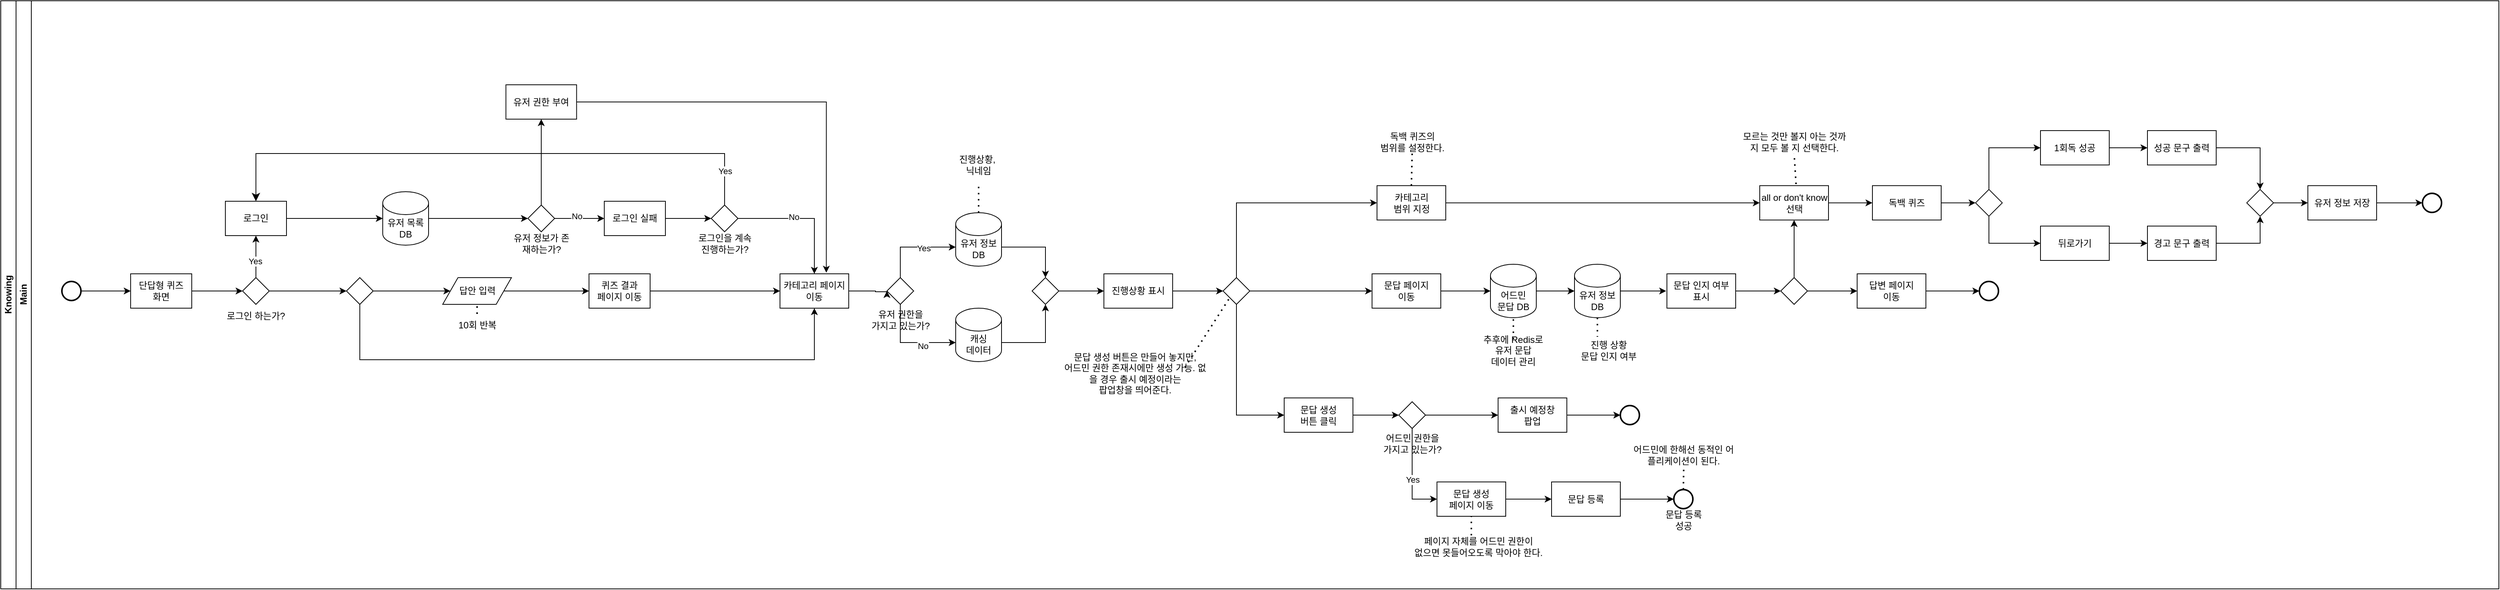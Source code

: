 <mxfile version="24.6.4" type="github">
  <diagram id="prtHgNgQTEPvFCAcTncT" name="Page-1">
    <mxGraphModel dx="1186" dy="696" grid="1" gridSize="10" guides="1" tooltips="1" connect="1" arrows="1" fold="1" page="1" pageScale="1" pageWidth="827" pageHeight="1169" math="0" shadow="0">
      <root>
        <mxCell id="0" />
        <mxCell id="1" parent="0" />
        <mxCell id="dNxyNK7c78bLwvsdeMH5-19" value="Knowing" style="swimlane;html=1;childLayout=stackLayout;resizeParent=1;resizeParentMax=0;horizontal=0;startSize=20;horizontalStack=0;" parent="1" vertex="1">
          <mxGeometry x="210" y="150" width="3270" height="770" as="geometry" />
        </mxCell>
        <mxCell id="dNxyNK7c78bLwvsdeMH5-21" value="Main" style="swimlane;html=1;startSize=20;horizontal=0;" parent="dNxyNK7c78bLwvsdeMH5-19" vertex="1">
          <mxGeometry x="20" width="3250" height="770" as="geometry" />
        </mxCell>
        <mxCell id="3d4vL7xl_GixSiOuySqQ-8" value="" style="strokeWidth=2;html=1;shape=mxgraph.flowchart.start_2;whiteSpace=wrap;" vertex="1" parent="dNxyNK7c78bLwvsdeMH5-21">
          <mxGeometry x="60" y="367.5" width="25" height="25" as="geometry" />
        </mxCell>
        <mxCell id="3d4vL7xl_GixSiOuySqQ-11" value="단답형 퀴즈&lt;br&gt;화면" style="rounded=0;whiteSpace=wrap;html=1;" vertex="1" parent="dNxyNK7c78bLwvsdeMH5-21">
          <mxGeometry x="150" y="357.5" width="80" height="45" as="geometry" />
        </mxCell>
        <mxCell id="3d4vL7xl_GixSiOuySqQ-13" value="퀴즈 결과&lt;br&gt;페이지 이동" style="rounded=0;whiteSpace=wrap;html=1;" vertex="1" parent="dNxyNK7c78bLwvsdeMH5-21">
          <mxGeometry x="750" y="357.5" width="80" height="45" as="geometry" />
        </mxCell>
        <mxCell id="3d4vL7xl_GixSiOuySqQ-64" style="edgeStyle=orthogonalEdgeStyle;rounded=0;orthogonalLoop=1;jettySize=auto;html=1;exitX=1;exitY=0.5;exitDx=0;exitDy=0;entryX=0;entryY=0.5;entryDx=0;entryDy=0;" edge="1" parent="dNxyNK7c78bLwvsdeMH5-21" source="3d4vL7xl_GixSiOuySqQ-14" target="3d4vL7xl_GixSiOuySqQ-13">
          <mxGeometry relative="1" as="geometry" />
        </mxCell>
        <mxCell id="3d4vL7xl_GixSiOuySqQ-14" value="답안 입력" style="shape=parallelogram;perimeter=parallelogramPerimeter;whiteSpace=wrap;html=1;fixedSize=1;" vertex="1" parent="dNxyNK7c78bLwvsdeMH5-21">
          <mxGeometry x="558.5" y="362.5" width="90" height="35" as="geometry" />
        </mxCell>
        <mxCell id="3d4vL7xl_GixSiOuySqQ-60" style="edgeStyle=orthogonalEdgeStyle;rounded=0;orthogonalLoop=1;jettySize=auto;html=1;exitX=1;exitY=0.5;exitDx=0;exitDy=0;entryX=0;entryY=0.5;entryDx=0;entryDy=0;entryPerimeter=0;" edge="1" parent="dNxyNK7c78bLwvsdeMH5-21" source="3d4vL7xl_GixSiOuySqQ-18" target="3d4vL7xl_GixSiOuySqQ-21">
          <mxGeometry relative="1" as="geometry">
            <mxPoint x="410" y="285" as="targetPoint" />
          </mxGeometry>
        </mxCell>
        <mxCell id="3d4vL7xl_GixSiOuySqQ-18" value="로그인" style="rounded=0;whiteSpace=wrap;html=1;" vertex="1" parent="dNxyNK7c78bLwvsdeMH5-21">
          <mxGeometry x="274" y="262.5" width="80" height="45" as="geometry" />
        </mxCell>
        <mxCell id="3d4vL7xl_GixSiOuySqQ-62" style="edgeStyle=orthogonalEdgeStyle;rounded=0;orthogonalLoop=1;jettySize=auto;html=1;exitX=1;exitY=0.5;exitDx=0;exitDy=0;exitPerimeter=0;entryX=0;entryY=0.5;entryDx=0;entryDy=0;" edge="1" parent="dNxyNK7c78bLwvsdeMH5-21" source="3d4vL7xl_GixSiOuySqQ-21" target="3d4vL7xl_GixSiOuySqQ-34">
          <mxGeometry relative="1" as="geometry" />
        </mxCell>
        <mxCell id="3d4vL7xl_GixSiOuySqQ-21" value="유저 목록 DB" style="shape=cylinder3;whiteSpace=wrap;html=1;boundedLbl=1;backgroundOutline=1;size=15;" vertex="1" parent="dNxyNK7c78bLwvsdeMH5-21">
          <mxGeometry x="480" y="250" width="60" height="70" as="geometry" />
        </mxCell>
        <mxCell id="3d4vL7xl_GixSiOuySqQ-59" style="edgeStyle=orthogonalEdgeStyle;rounded=0;orthogonalLoop=1;jettySize=auto;html=1;exitX=0.5;exitY=0;exitDx=0;exitDy=0;entryX=0.5;entryY=1;entryDx=0;entryDy=0;" edge="1" parent="dNxyNK7c78bLwvsdeMH5-21" source="3d4vL7xl_GixSiOuySqQ-32" target="3d4vL7xl_GixSiOuySqQ-18">
          <mxGeometry relative="1" as="geometry" />
        </mxCell>
        <mxCell id="3d4vL7xl_GixSiOuySqQ-80" value="Yes" style="edgeLabel;html=1;align=center;verticalAlign=middle;resizable=0;points=[];" vertex="1" connectable="0" parent="3d4vL7xl_GixSiOuySqQ-59">
          <mxGeometry x="-0.182" y="1" relative="1" as="geometry">
            <mxPoint y="1" as="offset" />
          </mxGeometry>
        </mxCell>
        <mxCell id="3d4vL7xl_GixSiOuySqQ-88" style="edgeStyle=orthogonalEdgeStyle;rounded=0;orthogonalLoop=1;jettySize=auto;html=1;exitX=1;exitY=0.5;exitDx=0;exitDy=0;entryX=0;entryY=0.5;entryDx=0;entryDy=0;" edge="1" parent="dNxyNK7c78bLwvsdeMH5-21" source="3d4vL7xl_GixSiOuySqQ-32" target="3d4vL7xl_GixSiOuySqQ-87">
          <mxGeometry relative="1" as="geometry" />
        </mxCell>
        <mxCell id="3d4vL7xl_GixSiOuySqQ-32" value="" style="rhombus;whiteSpace=wrap;html=1;" vertex="1" parent="dNxyNK7c78bLwvsdeMH5-21">
          <mxGeometry x="296.5" y="362.5" width="35" height="35" as="geometry" />
        </mxCell>
        <mxCell id="3d4vL7xl_GixSiOuySqQ-33" value="로그인 하는가?" style="text;html=1;align=center;verticalAlign=middle;whiteSpace=wrap;rounded=0;" vertex="1" parent="dNxyNK7c78bLwvsdeMH5-21">
          <mxGeometry x="272" y="397.5" width="84" height="30" as="geometry" />
        </mxCell>
        <mxCell id="3d4vL7xl_GixSiOuySqQ-63" style="edgeStyle=orthogonalEdgeStyle;rounded=0;orthogonalLoop=1;jettySize=auto;html=1;exitX=1;exitY=0.5;exitDx=0;exitDy=0;entryX=0;entryY=0.5;entryDx=0;entryDy=0;" edge="1" parent="dNxyNK7c78bLwvsdeMH5-21" source="3d4vL7xl_GixSiOuySqQ-34" target="3d4vL7xl_GixSiOuySqQ-47">
          <mxGeometry relative="1" as="geometry" />
        </mxCell>
        <mxCell id="3d4vL7xl_GixSiOuySqQ-79" value="No" style="edgeLabel;html=1;align=center;verticalAlign=middle;resizable=0;points=[];" vertex="1" connectable="0" parent="3d4vL7xl_GixSiOuySqQ-63">
          <mxGeometry x="-0.128" y="3" relative="1" as="geometry">
            <mxPoint as="offset" />
          </mxGeometry>
        </mxCell>
        <mxCell id="3d4vL7xl_GixSiOuySqQ-34" value="" style="rhombus;whiteSpace=wrap;html=1;" vertex="1" parent="dNxyNK7c78bLwvsdeMH5-21">
          <mxGeometry x="670" y="267.5" width="35" height="35" as="geometry" />
        </mxCell>
        <mxCell id="3d4vL7xl_GixSiOuySqQ-65" style="edgeStyle=orthogonalEdgeStyle;rounded=0;orthogonalLoop=1;jettySize=auto;html=1;exitX=1;exitY=0.5;exitDx=0;exitDy=0;entryX=0;entryY=0.5;entryDx=0;entryDy=0;" edge="1" parent="dNxyNK7c78bLwvsdeMH5-21" source="3d4vL7xl_GixSiOuySqQ-47" target="3d4vL7xl_GixSiOuySqQ-53">
          <mxGeometry relative="1" as="geometry" />
        </mxCell>
        <mxCell id="3d4vL7xl_GixSiOuySqQ-47" value="로그인 실패" style="rounded=0;whiteSpace=wrap;html=1;" vertex="1" parent="dNxyNK7c78bLwvsdeMH5-21">
          <mxGeometry x="770" y="262.5" width="80" height="45" as="geometry" />
        </mxCell>
        <mxCell id="3d4vL7xl_GixSiOuySqQ-48" value="유저 정보가 존재하는가?" style="text;html=1;align=center;verticalAlign=middle;whiteSpace=wrap;rounded=0;" vertex="1" parent="dNxyNK7c78bLwvsdeMH5-21">
          <mxGeometry x="648.5" y="302.5" width="78" height="30" as="geometry" />
        </mxCell>
        <mxCell id="3d4vL7xl_GixSiOuySqQ-95" style="edgeStyle=orthogonalEdgeStyle;rounded=0;orthogonalLoop=1;jettySize=auto;html=1;exitX=1;exitY=0.5;exitDx=0;exitDy=0;entryX=0.5;entryY=0;entryDx=0;entryDy=0;" edge="1" parent="dNxyNK7c78bLwvsdeMH5-21" source="3d4vL7xl_GixSiOuySqQ-53" target="3d4vL7xl_GixSiOuySqQ-69">
          <mxGeometry relative="1" as="geometry" />
        </mxCell>
        <mxCell id="3d4vL7xl_GixSiOuySqQ-96" value="No" style="edgeLabel;html=1;align=center;verticalAlign=middle;resizable=0;points=[];" vertex="1" connectable="0" parent="3d4vL7xl_GixSiOuySqQ-95">
          <mxGeometry x="-0.161" y="2" relative="1" as="geometry">
            <mxPoint as="offset" />
          </mxGeometry>
        </mxCell>
        <mxCell id="3d4vL7xl_GixSiOuySqQ-53" value="" style="rhombus;whiteSpace=wrap;html=1;" vertex="1" parent="dNxyNK7c78bLwvsdeMH5-21">
          <mxGeometry x="910" y="267.5" width="35" height="35" as="geometry" />
        </mxCell>
        <mxCell id="3d4vL7xl_GixSiOuySqQ-55" value="" style="endArrow=classic;html=1;rounded=0;exitX=1;exitY=0.5;exitDx=0;exitDy=0;exitPerimeter=0;entryX=0;entryY=0.5;entryDx=0;entryDy=0;" edge="1" parent="dNxyNK7c78bLwvsdeMH5-21" source="3d4vL7xl_GixSiOuySqQ-8" target="3d4vL7xl_GixSiOuySqQ-11">
          <mxGeometry width="50" height="50" relative="1" as="geometry">
            <mxPoint x="100" y="380" as="sourcePoint" />
            <mxPoint x="150" y="330" as="targetPoint" />
          </mxGeometry>
        </mxCell>
        <mxCell id="3d4vL7xl_GixSiOuySqQ-56" value="" style="endArrow=classic;html=1;rounded=0;exitX=1;exitY=0.5;exitDx=0;exitDy=0;entryX=0;entryY=0.5;entryDx=0;entryDy=0;" edge="1" parent="dNxyNK7c78bLwvsdeMH5-21" source="3d4vL7xl_GixSiOuySqQ-11" target="3d4vL7xl_GixSiOuySqQ-32">
          <mxGeometry width="50" height="50" relative="1" as="geometry">
            <mxPoint x="270" y="380" as="sourcePoint" />
            <mxPoint x="320" y="330" as="targetPoint" />
          </mxGeometry>
        </mxCell>
        <mxCell id="3d4vL7xl_GixSiOuySqQ-66" value="로그인을 계속&lt;div&gt;진행하는가?&lt;/div&gt;" style="text;html=1;align=center;verticalAlign=middle;whiteSpace=wrap;rounded=0;" vertex="1" parent="dNxyNK7c78bLwvsdeMH5-21">
          <mxGeometry x="886.5" y="302.5" width="82" height="30" as="geometry" />
        </mxCell>
        <mxCell id="3d4vL7xl_GixSiOuySqQ-68" value="" style="edgeStyle=segmentEdgeStyle;endArrow=classic;html=1;curved=0;rounded=0;endSize=8;startSize=8;exitX=0.5;exitY=0;exitDx=0;exitDy=0;entryX=0.5;entryY=0;entryDx=0;entryDy=0;" edge="1" parent="dNxyNK7c78bLwvsdeMH5-21" source="3d4vL7xl_GixSiOuySqQ-53" target="3d4vL7xl_GixSiOuySqQ-18">
          <mxGeometry width="50" height="50" relative="1" as="geometry">
            <mxPoint x="760" y="250" as="sourcePoint" />
            <mxPoint x="330" y="190" as="targetPoint" />
            <Array as="points">
              <mxPoint x="928" y="200" />
              <mxPoint x="314" y="200" />
            </Array>
          </mxGeometry>
        </mxCell>
        <mxCell id="3d4vL7xl_GixSiOuySqQ-76" value="Yes" style="edgeLabel;html=1;align=center;verticalAlign=middle;resizable=0;points=[];" vertex="1" connectable="0" parent="3d4vL7xl_GixSiOuySqQ-68">
          <mxGeometry x="-0.88" relative="1" as="geometry">
            <mxPoint as="offset" />
          </mxGeometry>
        </mxCell>
        <mxCell id="3d4vL7xl_GixSiOuySqQ-100" style="edgeStyle=orthogonalEdgeStyle;rounded=0;orthogonalLoop=1;jettySize=auto;html=1;exitX=1;exitY=0.5;exitDx=0;exitDy=0;entryX=0;entryY=0.5;entryDx=0;entryDy=0;" edge="1" parent="dNxyNK7c78bLwvsdeMH5-21" source="3d4vL7xl_GixSiOuySqQ-69" target="3d4vL7xl_GixSiOuySqQ-116">
          <mxGeometry relative="1" as="geometry">
            <mxPoint x="1160" y="380" as="targetPoint" />
            <Array as="points">
              <mxPoint x="1125" y="380" />
              <mxPoint x="1160" y="381" />
            </Array>
          </mxGeometry>
        </mxCell>
        <mxCell id="3d4vL7xl_GixSiOuySqQ-69" value="카테고리 페이지&lt;br&gt;이동" style="rounded=0;whiteSpace=wrap;html=1;" vertex="1" parent="dNxyNK7c78bLwvsdeMH5-21">
          <mxGeometry x="1000" y="357.5" width="90" height="45" as="geometry" />
        </mxCell>
        <mxCell id="3d4vL7xl_GixSiOuySqQ-70" value="10회 반복" style="text;html=1;align=center;verticalAlign=middle;whiteSpace=wrap;rounded=0;" vertex="1" parent="dNxyNK7c78bLwvsdeMH5-21">
          <mxGeometry x="573.5" y="410" width="60" height="30" as="geometry" />
        </mxCell>
        <mxCell id="3d4vL7xl_GixSiOuySqQ-71" value="" style="endArrow=none;dashed=1;html=1;dashPattern=1 3;strokeWidth=2;rounded=0;entryX=0.5;entryY=1;entryDx=0;entryDy=0;exitX=0.5;exitY=0;exitDx=0;exitDy=0;" edge="1" parent="dNxyNK7c78bLwvsdeMH5-21" source="3d4vL7xl_GixSiOuySqQ-70" target="3d4vL7xl_GixSiOuySqQ-14">
          <mxGeometry width="50" height="50" relative="1" as="geometry">
            <mxPoint x="420" y="470" as="sourcePoint" />
            <mxPoint x="470" y="420" as="targetPoint" />
          </mxGeometry>
        </mxCell>
        <mxCell id="3d4vL7xl_GixSiOuySqQ-74" value="" style="endArrow=classic;html=1;rounded=0;exitX=1;exitY=0.5;exitDx=0;exitDy=0;entryX=0;entryY=0.5;entryDx=0;entryDy=0;" edge="1" parent="dNxyNK7c78bLwvsdeMH5-21" source="3d4vL7xl_GixSiOuySqQ-13" target="3d4vL7xl_GixSiOuySqQ-69">
          <mxGeometry width="50" height="50" relative="1" as="geometry">
            <mxPoint x="640" y="410" as="sourcePoint" />
            <mxPoint x="690" y="360" as="targetPoint" />
          </mxGeometry>
        </mxCell>
        <mxCell id="3d4vL7xl_GixSiOuySqQ-89" style="edgeStyle=orthogonalEdgeStyle;rounded=0;orthogonalLoop=1;jettySize=auto;html=1;exitX=1;exitY=0.5;exitDx=0;exitDy=0;entryX=0;entryY=0.5;entryDx=0;entryDy=0;" edge="1" parent="dNxyNK7c78bLwvsdeMH5-21" source="3d4vL7xl_GixSiOuySqQ-87" target="3d4vL7xl_GixSiOuySqQ-14">
          <mxGeometry relative="1" as="geometry" />
        </mxCell>
        <mxCell id="3d4vL7xl_GixSiOuySqQ-97" style="edgeStyle=orthogonalEdgeStyle;rounded=0;orthogonalLoop=1;jettySize=auto;html=1;exitX=0.5;exitY=1;exitDx=0;exitDy=0;entryX=0.5;entryY=1;entryDx=0;entryDy=0;" edge="1" parent="dNxyNK7c78bLwvsdeMH5-21" source="3d4vL7xl_GixSiOuySqQ-87" target="3d4vL7xl_GixSiOuySqQ-69">
          <mxGeometry relative="1" as="geometry">
            <Array as="points">
              <mxPoint x="450" y="470" />
              <mxPoint x="1045" y="470" />
            </Array>
          </mxGeometry>
        </mxCell>
        <mxCell id="3d4vL7xl_GixSiOuySqQ-87" value="" style="rhombus;whiteSpace=wrap;html=1;" vertex="1" parent="dNxyNK7c78bLwvsdeMH5-21">
          <mxGeometry x="432.5" y="362.5" width="35" height="35" as="geometry" />
        </mxCell>
        <mxCell id="3d4vL7xl_GixSiOuySqQ-91" value="유저 권한 부여" style="rounded=0;whiteSpace=wrap;html=1;" vertex="1" parent="dNxyNK7c78bLwvsdeMH5-21">
          <mxGeometry x="641.25" y="110" width="92.5" height="45" as="geometry" />
        </mxCell>
        <mxCell id="3d4vL7xl_GixSiOuySqQ-92" style="edgeStyle=orthogonalEdgeStyle;rounded=0;orthogonalLoop=1;jettySize=auto;html=1;exitX=0.5;exitY=0;exitDx=0;exitDy=0;entryX=0.5;entryY=1;entryDx=0;entryDy=0;" edge="1" parent="dNxyNK7c78bLwvsdeMH5-21" source="3d4vL7xl_GixSiOuySqQ-34" target="3d4vL7xl_GixSiOuySqQ-91">
          <mxGeometry relative="1" as="geometry" />
        </mxCell>
        <mxCell id="3d4vL7xl_GixSiOuySqQ-94" style="edgeStyle=orthogonalEdgeStyle;rounded=0;orthogonalLoop=1;jettySize=auto;html=1;exitX=1;exitY=0.5;exitDx=0;exitDy=0;entryX=0.674;entryY=-0.033;entryDx=0;entryDy=0;entryPerimeter=0;" edge="1" parent="dNxyNK7c78bLwvsdeMH5-21" source="3d4vL7xl_GixSiOuySqQ-91" target="3d4vL7xl_GixSiOuySqQ-69">
          <mxGeometry relative="1" as="geometry" />
        </mxCell>
        <mxCell id="3d4vL7xl_GixSiOuySqQ-101" style="edgeStyle=orthogonalEdgeStyle;rounded=0;orthogonalLoop=1;jettySize=auto;html=1;exitX=0.5;exitY=0;exitDx=0;exitDy=0;entryX=0;entryY=0.5;entryDx=0;entryDy=0;" edge="1" parent="dNxyNK7c78bLwvsdeMH5-21" source="3d4vL7xl_GixSiOuySqQ-99" target="3d4vL7xl_GixSiOuySqQ-104">
          <mxGeometry relative="1" as="geometry">
            <mxPoint x="1597.143" y="292.08" as="targetPoint" />
          </mxGeometry>
        </mxCell>
        <mxCell id="3d4vL7xl_GixSiOuySqQ-111" style="edgeStyle=orthogonalEdgeStyle;rounded=0;orthogonalLoop=1;jettySize=auto;html=1;entryX=0;entryY=0.5;entryDx=0;entryDy=0;exitX=1;exitY=0.5;exitDx=0;exitDy=0;" edge="1" parent="dNxyNK7c78bLwvsdeMH5-21" source="3d4vL7xl_GixSiOuySqQ-99" target="3d4vL7xl_GixSiOuySqQ-110">
          <mxGeometry relative="1" as="geometry">
            <mxPoint x="1620" y="380" as="sourcePoint" />
          </mxGeometry>
        </mxCell>
        <mxCell id="3d4vL7xl_GixSiOuySqQ-143" style="edgeStyle=orthogonalEdgeStyle;rounded=0;orthogonalLoop=1;jettySize=auto;html=1;exitX=0.5;exitY=1;exitDx=0;exitDy=0;entryX=0;entryY=0.5;entryDx=0;entryDy=0;" edge="1" parent="dNxyNK7c78bLwvsdeMH5-21" source="3d4vL7xl_GixSiOuySqQ-99" target="3d4vL7xl_GixSiOuySqQ-144">
          <mxGeometry relative="1" as="geometry">
            <mxPoint x="1640" y="470" as="targetPoint" />
          </mxGeometry>
        </mxCell>
        <mxCell id="3d4vL7xl_GixSiOuySqQ-99" value="" style="rhombus;whiteSpace=wrap;html=1;" vertex="1" parent="dNxyNK7c78bLwvsdeMH5-21">
          <mxGeometry x="1580" y="362.5" width="35" height="35" as="geometry" />
        </mxCell>
        <mxCell id="3d4vL7xl_GixSiOuySqQ-162" style="edgeStyle=orthogonalEdgeStyle;rounded=0;orthogonalLoop=1;jettySize=auto;html=1;exitX=1;exitY=0.5;exitDx=0;exitDy=0;entryX=0;entryY=0.5;entryDx=0;entryDy=0;" edge="1" parent="dNxyNK7c78bLwvsdeMH5-21" source="3d4vL7xl_GixSiOuySqQ-351" target="3d4vL7xl_GixSiOuySqQ-140">
          <mxGeometry relative="1" as="geometry">
            <mxPoint x="2345" y="264.58" as="sourcePoint" />
          </mxGeometry>
        </mxCell>
        <mxCell id="3d4vL7xl_GixSiOuySqQ-104" value="카테고리&lt;br&gt;범위 지정" style="rounded=0;whiteSpace=wrap;html=1;" vertex="1" parent="dNxyNK7c78bLwvsdeMH5-21">
          <mxGeometry x="1781.5" y="242.08" width="90" height="45" as="geometry" />
        </mxCell>
        <mxCell id="3d4vL7xl_GixSiOuySqQ-106" value="" style="endArrow=none;dashed=1;html=1;dashPattern=1 3;strokeWidth=2;rounded=0;exitX=0.5;exitY=0;exitDx=0;exitDy=0;entryX=0.5;entryY=1;entryDx=0;entryDy=0;" edge="1" parent="dNxyNK7c78bLwvsdeMH5-21" source="3d4vL7xl_GixSiOuySqQ-104" target="3d4vL7xl_GixSiOuySqQ-107">
          <mxGeometry width="50" height="50" relative="1" as="geometry">
            <mxPoint x="1570" y="252.08" as="sourcePoint" />
            <mxPoint x="1598" y="192.08" as="targetPoint" />
          </mxGeometry>
        </mxCell>
        <mxCell id="3d4vL7xl_GixSiOuySqQ-107" value="독백 퀴즈의 &lt;br&gt;범위를 설정한다." style="text;html=1;align=center;verticalAlign=middle;whiteSpace=wrap;rounded=0;" vertex="1" parent="dNxyNK7c78bLwvsdeMH5-21">
          <mxGeometry x="1777.5" y="170" width="100" height="30" as="geometry" />
        </mxCell>
        <mxCell id="3d4vL7xl_GixSiOuySqQ-110" value="문답 페이지&lt;br&gt;이동" style="rounded=0;whiteSpace=wrap;html=1;" vertex="1" parent="dNxyNK7c78bLwvsdeMH5-21">
          <mxGeometry x="1775" y="357.5" width="90" height="45" as="geometry" />
        </mxCell>
        <mxCell id="3d4vL7xl_GixSiOuySqQ-113" value="어드민&lt;br&gt;문답 DB" style="shape=cylinder3;whiteSpace=wrap;html=1;boundedLbl=1;backgroundOutline=1;size=15;" vertex="1" parent="dNxyNK7c78bLwvsdeMH5-21">
          <mxGeometry x="1930" y="345.0" width="60" height="70" as="geometry" />
        </mxCell>
        <mxCell id="3d4vL7xl_GixSiOuySqQ-125" style="edgeStyle=orthogonalEdgeStyle;rounded=0;orthogonalLoop=1;jettySize=auto;html=1;exitX=1;exitY=0;exitDx=0;exitDy=45;exitPerimeter=0;entryX=0.5;entryY=0;entryDx=0;entryDy=0;" edge="1" parent="dNxyNK7c78bLwvsdeMH5-21" source="3d4vL7xl_GixSiOuySqQ-114" target="3d4vL7xl_GixSiOuySqQ-124">
          <mxGeometry relative="1" as="geometry" />
        </mxCell>
        <mxCell id="3d4vL7xl_GixSiOuySqQ-114" value="유저 정보 DB" style="shape=cylinder3;whiteSpace=wrap;html=1;boundedLbl=1;backgroundOutline=1;size=15;" vertex="1" parent="dNxyNK7c78bLwvsdeMH5-21">
          <mxGeometry x="1230" y="277.5" width="60" height="70" as="geometry" />
        </mxCell>
        <mxCell id="3d4vL7xl_GixSiOuySqQ-126" style="edgeStyle=orthogonalEdgeStyle;rounded=0;orthogonalLoop=1;jettySize=auto;html=1;exitX=1;exitY=0;exitDx=0;exitDy=45;exitPerimeter=0;entryX=0.5;entryY=1;entryDx=0;entryDy=0;" edge="1" parent="dNxyNK7c78bLwvsdeMH5-21" source="3d4vL7xl_GixSiOuySqQ-115" target="3d4vL7xl_GixSiOuySqQ-124">
          <mxGeometry relative="1" as="geometry" />
        </mxCell>
        <mxCell id="3d4vL7xl_GixSiOuySqQ-115" value="캐싱 &lt;br&gt;데이터" style="shape=cylinder3;whiteSpace=wrap;html=1;boundedLbl=1;backgroundOutline=1;size=15;" vertex="1" parent="dNxyNK7c78bLwvsdeMH5-21">
          <mxGeometry x="1230" y="402.5" width="60" height="70" as="geometry" />
        </mxCell>
        <mxCell id="3d4vL7xl_GixSiOuySqQ-116" value="" style="rhombus;whiteSpace=wrap;html=1;" vertex="1" parent="dNxyNK7c78bLwvsdeMH5-21">
          <mxGeometry x="1140" y="362.5" width="35" height="35" as="geometry" />
        </mxCell>
        <mxCell id="3d4vL7xl_GixSiOuySqQ-117" style="edgeStyle=orthogonalEdgeStyle;rounded=0;orthogonalLoop=1;jettySize=auto;html=1;exitX=0.5;exitY=0;exitDx=0;exitDy=0;entryX=0;entryY=0;entryDx=0;entryDy=45;entryPerimeter=0;" edge="1" parent="dNxyNK7c78bLwvsdeMH5-21" source="3d4vL7xl_GixSiOuySqQ-116" target="3d4vL7xl_GixSiOuySqQ-114">
          <mxGeometry relative="1" as="geometry" />
        </mxCell>
        <mxCell id="3d4vL7xl_GixSiOuySqQ-123" value="Yes" style="edgeLabel;html=1;align=center;verticalAlign=middle;resizable=0;points=[];" vertex="1" connectable="0" parent="3d4vL7xl_GixSiOuySqQ-117">
          <mxGeometry x="0.242" y="-1" relative="1" as="geometry">
            <mxPoint as="offset" />
          </mxGeometry>
        </mxCell>
        <mxCell id="3d4vL7xl_GixSiOuySqQ-118" style="edgeStyle=orthogonalEdgeStyle;rounded=0;orthogonalLoop=1;jettySize=auto;html=1;exitX=0.5;exitY=1;exitDx=0;exitDy=0;entryX=0;entryY=0;entryDx=0;entryDy=45;entryPerimeter=0;" edge="1" parent="dNxyNK7c78bLwvsdeMH5-21" source="3d4vL7xl_GixSiOuySqQ-116" target="3d4vL7xl_GixSiOuySqQ-115">
          <mxGeometry relative="1" as="geometry" />
        </mxCell>
        <mxCell id="3d4vL7xl_GixSiOuySqQ-122" value="No" style="edgeLabel;html=1;align=center;verticalAlign=middle;resizable=0;points=[];" vertex="1" connectable="0" parent="3d4vL7xl_GixSiOuySqQ-118">
          <mxGeometry x="0.286" y="-4" relative="1" as="geometry">
            <mxPoint as="offset" />
          </mxGeometry>
        </mxCell>
        <mxCell id="3d4vL7xl_GixSiOuySqQ-121" value="유저 권한을 &lt;br&gt;가지고 있는가?" style="text;html=1;align=center;verticalAlign=middle;whiteSpace=wrap;rounded=0;" vertex="1" parent="dNxyNK7c78bLwvsdeMH5-21">
          <mxGeometry x="1112.5" y="402.5" width="90" height="30" as="geometry" />
        </mxCell>
        <mxCell id="3d4vL7xl_GixSiOuySqQ-129" style="edgeStyle=orthogonalEdgeStyle;rounded=0;orthogonalLoop=1;jettySize=auto;html=1;exitX=1;exitY=0.5;exitDx=0;exitDy=0;entryX=0;entryY=0.5;entryDx=0;entryDy=0;" edge="1" parent="dNxyNK7c78bLwvsdeMH5-21" source="3d4vL7xl_GixSiOuySqQ-124" target="3d4vL7xl_GixSiOuySqQ-128">
          <mxGeometry relative="1" as="geometry" />
        </mxCell>
        <mxCell id="3d4vL7xl_GixSiOuySqQ-124" value="" style="rhombus;whiteSpace=wrap;html=1;" vertex="1" parent="dNxyNK7c78bLwvsdeMH5-21">
          <mxGeometry x="1330" y="362.5" width="35" height="35" as="geometry" />
        </mxCell>
        <mxCell id="3d4vL7xl_GixSiOuySqQ-130" style="edgeStyle=orthogonalEdgeStyle;rounded=0;orthogonalLoop=1;jettySize=auto;html=1;exitX=1;exitY=0.5;exitDx=0;exitDy=0;entryX=0;entryY=0.5;entryDx=0;entryDy=0;" edge="1" parent="dNxyNK7c78bLwvsdeMH5-21" source="3d4vL7xl_GixSiOuySqQ-128" target="3d4vL7xl_GixSiOuySqQ-99">
          <mxGeometry relative="1" as="geometry" />
        </mxCell>
        <mxCell id="3d4vL7xl_GixSiOuySqQ-128" value="진행상황 표시" style="rounded=0;whiteSpace=wrap;html=1;" vertex="1" parent="dNxyNK7c78bLwvsdeMH5-21">
          <mxGeometry x="1424" y="357.5" width="90" height="45" as="geometry" />
        </mxCell>
        <mxCell id="3d4vL7xl_GixSiOuySqQ-132" value="" style="endArrow=none;dashed=1;html=1;dashPattern=1 3;strokeWidth=2;rounded=0;entryX=0.5;entryY=1;entryDx=0;entryDy=0;entryPerimeter=0;exitX=0.5;exitY=0;exitDx=0;exitDy=0;" edge="1" parent="dNxyNK7c78bLwvsdeMH5-21" source="3d4vL7xl_GixSiOuySqQ-133" target="3d4vL7xl_GixSiOuySqQ-113">
          <mxGeometry width="50" height="50" relative="1" as="geometry">
            <mxPoint x="2030" y="390" as="sourcePoint" />
            <mxPoint x="1930" y="440" as="targetPoint" />
          </mxGeometry>
        </mxCell>
        <mxCell id="3d4vL7xl_GixSiOuySqQ-133" value="추후에 Redis로 유저 문답 &lt;br&gt;데이터 관리" style="text;html=1;align=center;verticalAlign=middle;whiteSpace=wrap;rounded=0;" vertex="1" parent="dNxyNK7c78bLwvsdeMH5-21">
          <mxGeometry x="1915" y="443" width="90" height="30" as="geometry" />
        </mxCell>
        <mxCell id="3d4vL7xl_GixSiOuySqQ-136" style="edgeStyle=orthogonalEdgeStyle;rounded=0;orthogonalLoop=1;jettySize=auto;html=1;exitX=1;exitY=0.5;exitDx=0;exitDy=0;entryX=0;entryY=0.5;entryDx=0;entryDy=0;entryPerimeter=0;" edge="1" parent="dNxyNK7c78bLwvsdeMH5-21" source="3d4vL7xl_GixSiOuySqQ-110" target="3d4vL7xl_GixSiOuySqQ-113">
          <mxGeometry relative="1" as="geometry" />
        </mxCell>
        <mxCell id="3d4vL7xl_GixSiOuySqQ-137" value="" style="endArrow=none;dashed=1;html=1;dashPattern=1 3;strokeWidth=2;rounded=0;exitX=0.5;exitY=0;exitDx=0;exitDy=0;exitPerimeter=0;" edge="1" parent="dNxyNK7c78bLwvsdeMH5-21" source="3d4vL7xl_GixSiOuySqQ-114">
          <mxGeometry width="50" height="50" relative="1" as="geometry">
            <mxPoint x="1240" y="280" as="sourcePoint" />
            <mxPoint x="1260" y="240" as="targetPoint" />
          </mxGeometry>
        </mxCell>
        <mxCell id="3d4vL7xl_GixSiOuySqQ-138" value="진행상황,&amp;nbsp;&lt;br&gt;닉네임" style="text;html=1;align=center;verticalAlign=middle;whiteSpace=wrap;rounded=0;" vertex="1" parent="dNxyNK7c78bLwvsdeMH5-21">
          <mxGeometry x="1200" y="200" width="120" height="30" as="geometry" />
        </mxCell>
        <mxCell id="3d4vL7xl_GixSiOuySqQ-361" style="edgeStyle=orthogonalEdgeStyle;rounded=0;orthogonalLoop=1;jettySize=auto;html=1;exitX=1;exitY=0.5;exitDx=0;exitDy=0;entryX=0;entryY=0.5;entryDx=0;entryDy=0;" edge="1" parent="dNxyNK7c78bLwvsdeMH5-21" source="3d4vL7xl_GixSiOuySqQ-140" target="3d4vL7xl_GixSiOuySqQ-360">
          <mxGeometry relative="1" as="geometry" />
        </mxCell>
        <mxCell id="3d4vL7xl_GixSiOuySqQ-140" value="독백 퀴즈" style="rounded=0;whiteSpace=wrap;html=1;" vertex="1" parent="dNxyNK7c78bLwvsdeMH5-21">
          <mxGeometry x="2430" y="242.08" width="90" height="45" as="geometry" />
        </mxCell>
        <mxCell id="3d4vL7xl_GixSiOuySqQ-141" value="" style="endArrow=none;dashed=1;html=1;dashPattern=1 3;strokeWidth=2;rounded=0;entryX=0;entryY=1;entryDx=0;entryDy=0;" edge="1" parent="dNxyNK7c78bLwvsdeMH5-21" target="3d4vL7xl_GixSiOuySqQ-99">
          <mxGeometry width="50" height="50" relative="1" as="geometry">
            <mxPoint x="1530" y="480" as="sourcePoint" />
            <mxPoint x="1580" y="440" as="targetPoint" />
          </mxGeometry>
        </mxCell>
        <mxCell id="3d4vL7xl_GixSiOuySqQ-142" value="문답 생성 버튼은 만들어 놓지만, &lt;br&gt;어드민 권한 존재시에만 생성 가능. 없을 경우 출시 예정이라는 &lt;br&gt;팝업창을 띄어준다." style="text;html=1;align=center;verticalAlign=middle;whiteSpace=wrap;rounded=0;" vertex="1" parent="dNxyNK7c78bLwvsdeMH5-21">
          <mxGeometry x="1370" y="473" width="190" height="30" as="geometry" />
        </mxCell>
        <mxCell id="3d4vL7xl_GixSiOuySqQ-146" style="edgeStyle=orthogonalEdgeStyle;rounded=0;orthogonalLoop=1;jettySize=auto;html=1;exitX=1;exitY=0.5;exitDx=0;exitDy=0;entryX=0;entryY=0.5;entryDx=0;entryDy=0;" edge="1" parent="dNxyNK7c78bLwvsdeMH5-21" source="3d4vL7xl_GixSiOuySqQ-144" target="3d4vL7xl_GixSiOuySqQ-145">
          <mxGeometry relative="1" as="geometry" />
        </mxCell>
        <mxCell id="3d4vL7xl_GixSiOuySqQ-144" value="문답 생성&lt;br&gt;버튼 클릭" style="rounded=0;whiteSpace=wrap;html=1;" vertex="1" parent="dNxyNK7c78bLwvsdeMH5-21">
          <mxGeometry x="1660" y="520" width="90" height="45" as="geometry" />
        </mxCell>
        <mxCell id="3d4vL7xl_GixSiOuySqQ-161" style="edgeStyle=orthogonalEdgeStyle;rounded=0;orthogonalLoop=1;jettySize=auto;html=1;exitX=1;exitY=0.5;exitDx=0;exitDy=0;entryX=0;entryY=0.5;entryDx=0;entryDy=0;" edge="1" parent="dNxyNK7c78bLwvsdeMH5-21" source="3d4vL7xl_GixSiOuySqQ-145" target="3d4vL7xl_GixSiOuySqQ-160">
          <mxGeometry relative="1" as="geometry" />
        </mxCell>
        <mxCell id="3d4vL7xl_GixSiOuySqQ-145" value="" style="rhombus;whiteSpace=wrap;html=1;" vertex="1" parent="dNxyNK7c78bLwvsdeMH5-21">
          <mxGeometry x="1810" y="525" width="35" height="35" as="geometry" />
        </mxCell>
        <mxCell id="3d4vL7xl_GixSiOuySqQ-155" style="edgeStyle=orthogonalEdgeStyle;rounded=0;orthogonalLoop=1;jettySize=auto;html=1;entryX=0;entryY=0.5;entryDx=0;entryDy=0;exitX=0.5;exitY=1;exitDx=0;exitDy=0;" edge="1" parent="dNxyNK7c78bLwvsdeMH5-21" source="3d4vL7xl_GixSiOuySqQ-145" target="3d4vL7xl_GixSiOuySqQ-154">
          <mxGeometry relative="1" as="geometry" />
        </mxCell>
        <mxCell id="3d4vL7xl_GixSiOuySqQ-156" value="Yes" style="edgeLabel;html=1;align=center;verticalAlign=middle;resizable=0;points=[];" vertex="1" connectable="0" parent="3d4vL7xl_GixSiOuySqQ-155">
          <mxGeometry x="0.057" relative="1" as="geometry">
            <mxPoint y="1" as="offset" />
          </mxGeometry>
        </mxCell>
        <mxCell id="3d4vL7xl_GixSiOuySqQ-151" value="어드민 권한을&lt;br&gt;가지고 있는가?" style="text;html=1;align=center;verticalAlign=middle;whiteSpace=wrap;rounded=0;" vertex="1" parent="dNxyNK7c78bLwvsdeMH5-21">
          <mxGeometry x="1783.5" y="565" width="88" height="30" as="geometry" />
        </mxCell>
        <mxCell id="3d4vL7xl_GixSiOuySqQ-381" style="edgeStyle=orthogonalEdgeStyle;rounded=0;orthogonalLoop=1;jettySize=auto;html=1;exitX=1;exitY=0.5;exitDx=0;exitDy=0;entryX=0;entryY=0.5;entryDx=0;entryDy=0;" edge="1" parent="dNxyNK7c78bLwvsdeMH5-21" source="3d4vL7xl_GixSiOuySqQ-154" target="3d4vL7xl_GixSiOuySqQ-380">
          <mxGeometry relative="1" as="geometry" />
        </mxCell>
        <mxCell id="3d4vL7xl_GixSiOuySqQ-154" value="문답 생성&lt;br&gt;페이지 이동" style="rounded=0;whiteSpace=wrap;html=1;" vertex="1" parent="dNxyNK7c78bLwvsdeMH5-21">
          <mxGeometry x="1860" y="630" width="90" height="45" as="geometry" />
        </mxCell>
        <mxCell id="3d4vL7xl_GixSiOuySqQ-157" value="" style="endArrow=none;dashed=1;html=1;dashPattern=1 3;strokeWidth=2;rounded=0;entryX=0.5;entryY=1;entryDx=0;entryDy=0;" edge="1" parent="dNxyNK7c78bLwvsdeMH5-21" target="3d4vL7xl_GixSiOuySqQ-154">
          <mxGeometry width="50" height="50" relative="1" as="geometry">
            <mxPoint x="1905" y="700" as="sourcePoint" />
            <mxPoint x="1930" y="680" as="targetPoint" />
          </mxGeometry>
        </mxCell>
        <mxCell id="3d4vL7xl_GixSiOuySqQ-158" value="페이지 자체를 어드민 권한이 &lt;br&gt;없으면 못들어오도록 막아야 한다." style="text;html=1;align=center;verticalAlign=middle;whiteSpace=wrap;rounded=0;" vertex="1" parent="dNxyNK7c78bLwvsdeMH5-21">
          <mxGeometry x="1817.5" y="700" width="192.5" height="30" as="geometry" />
        </mxCell>
        <mxCell id="3d4vL7xl_GixSiOuySqQ-160" value="출시 예정창&lt;br&gt;팝업" style="rounded=0;whiteSpace=wrap;html=1;" vertex="1" parent="dNxyNK7c78bLwvsdeMH5-21">
          <mxGeometry x="1940" y="520" width="90" height="45" as="geometry" />
        </mxCell>
        <mxCell id="3d4vL7xl_GixSiOuySqQ-342" style="edgeStyle=orthogonalEdgeStyle;rounded=0;orthogonalLoop=1;jettySize=auto;html=1;exitX=1;exitY=0.5;exitDx=0;exitDy=0;exitPerimeter=0;" edge="1" parent="dNxyNK7c78bLwvsdeMH5-21" source="3d4vL7xl_GixSiOuySqQ-333">
          <mxGeometry relative="1" as="geometry">
            <mxPoint x="2160" y="380" as="targetPoint" />
          </mxGeometry>
        </mxCell>
        <mxCell id="3d4vL7xl_GixSiOuySqQ-333" value="유저 정보 DB" style="shape=cylinder3;whiteSpace=wrap;html=1;boundedLbl=1;backgroundOutline=1;size=15;" vertex="1" parent="dNxyNK7c78bLwvsdeMH5-21">
          <mxGeometry x="2040" y="345" width="60" height="70" as="geometry" />
        </mxCell>
        <mxCell id="3d4vL7xl_GixSiOuySqQ-334" value="" style="endArrow=none;dashed=1;html=1;dashPattern=1 3;strokeWidth=2;rounded=0;exitX=0.5;exitY=1;exitDx=0;exitDy=0;exitPerimeter=0;" edge="1" parent="dNxyNK7c78bLwvsdeMH5-21" source="3d4vL7xl_GixSiOuySqQ-333">
          <mxGeometry width="50" height="50" relative="1" as="geometry">
            <mxPoint x="2070" y="350" as="sourcePoint" />
            <mxPoint x="2070" y="440" as="targetPoint" />
          </mxGeometry>
        </mxCell>
        <mxCell id="3d4vL7xl_GixSiOuySqQ-335" value="진행 상황&lt;br&gt;문답 인지 여부" style="text;html=1;align=center;verticalAlign=middle;whiteSpace=wrap;rounded=0;" vertex="1" parent="dNxyNK7c78bLwvsdeMH5-21">
          <mxGeometry x="2040" y="443" width="90" height="30" as="geometry" />
        </mxCell>
        <mxCell id="3d4vL7xl_GixSiOuySqQ-336" style="edgeStyle=orthogonalEdgeStyle;rounded=0;orthogonalLoop=1;jettySize=auto;html=1;exitX=1;exitY=0.5;exitDx=0;exitDy=0;exitPerimeter=0;entryX=0;entryY=0.5;entryDx=0;entryDy=0;entryPerimeter=0;" edge="1" parent="dNxyNK7c78bLwvsdeMH5-21" source="3d4vL7xl_GixSiOuySqQ-113" target="3d4vL7xl_GixSiOuySqQ-333">
          <mxGeometry relative="1" as="geometry" />
        </mxCell>
        <mxCell id="3d4vL7xl_GixSiOuySqQ-337" value="" style="strokeWidth=2;html=1;shape=mxgraph.flowchart.start_2;whiteSpace=wrap;" vertex="1" parent="dNxyNK7c78bLwvsdeMH5-21">
          <mxGeometry x="2100" y="530" width="25" height="25" as="geometry" />
        </mxCell>
        <mxCell id="3d4vL7xl_GixSiOuySqQ-338" style="edgeStyle=orthogonalEdgeStyle;rounded=0;orthogonalLoop=1;jettySize=auto;html=1;exitX=1;exitY=0.5;exitDx=0;exitDy=0;entryX=0;entryY=0.5;entryDx=0;entryDy=0;entryPerimeter=0;" edge="1" parent="dNxyNK7c78bLwvsdeMH5-21" source="3d4vL7xl_GixSiOuySqQ-160" target="3d4vL7xl_GixSiOuySqQ-337">
          <mxGeometry relative="1" as="geometry" />
        </mxCell>
        <mxCell id="3d4vL7xl_GixSiOuySqQ-344" style="edgeStyle=orthogonalEdgeStyle;rounded=0;orthogonalLoop=1;jettySize=auto;html=1;exitX=1;exitY=0.5;exitDx=0;exitDy=0;entryX=0;entryY=0.5;entryDx=0;entryDy=0;" edge="1" parent="dNxyNK7c78bLwvsdeMH5-21" source="3d4vL7xl_GixSiOuySqQ-345" target="3d4vL7xl_GixSiOuySqQ-343">
          <mxGeometry relative="1" as="geometry" />
        </mxCell>
        <mxCell id="3d4vL7xl_GixSiOuySqQ-341" value="문답 인지 여부&lt;br&gt;표시" style="rounded=0;whiteSpace=wrap;html=1;" vertex="1" parent="dNxyNK7c78bLwvsdeMH5-21">
          <mxGeometry x="2161" y="357.5" width="90" height="45" as="geometry" />
        </mxCell>
        <mxCell id="3d4vL7xl_GixSiOuySqQ-343" value="답변 페이지&lt;br&gt;이동" style="rounded=0;whiteSpace=wrap;html=1;" vertex="1" parent="dNxyNK7c78bLwvsdeMH5-21">
          <mxGeometry x="2410" y="357.5" width="90" height="45" as="geometry" />
        </mxCell>
        <mxCell id="3d4vL7xl_GixSiOuySqQ-349" style="edgeStyle=orthogonalEdgeStyle;rounded=0;orthogonalLoop=1;jettySize=auto;html=1;exitX=0.5;exitY=0;exitDx=0;exitDy=0;entryX=0.5;entryY=1;entryDx=0;entryDy=0;" edge="1" parent="dNxyNK7c78bLwvsdeMH5-21" source="3d4vL7xl_GixSiOuySqQ-345" target="3d4vL7xl_GixSiOuySqQ-351">
          <mxGeometry relative="1" as="geometry">
            <mxPoint x="2327.5" y="282.08" as="targetPoint" />
          </mxGeometry>
        </mxCell>
        <mxCell id="3d4vL7xl_GixSiOuySqQ-345" value="" style="rhombus;whiteSpace=wrap;html=1;" vertex="1" parent="dNxyNK7c78bLwvsdeMH5-21">
          <mxGeometry x="2310" y="362.5" width="35" height="35" as="geometry" />
        </mxCell>
        <mxCell id="3d4vL7xl_GixSiOuySqQ-346" value="" style="edgeStyle=orthogonalEdgeStyle;rounded=0;orthogonalLoop=1;jettySize=auto;html=1;exitX=1;exitY=0.5;exitDx=0;exitDy=0;entryX=0;entryY=0.5;entryDx=0;entryDy=0;" edge="1" parent="dNxyNK7c78bLwvsdeMH5-21" source="3d4vL7xl_GixSiOuySqQ-341" target="3d4vL7xl_GixSiOuySqQ-345">
          <mxGeometry relative="1" as="geometry">
            <mxPoint x="2481" y="690" as="sourcePoint" />
            <mxPoint x="2640" y="690" as="targetPoint" />
          </mxGeometry>
        </mxCell>
        <mxCell id="3d4vL7xl_GixSiOuySqQ-348" value="" style="edgeStyle=orthogonalEdgeStyle;rounded=0;orthogonalLoop=1;jettySize=auto;html=1;exitX=1;exitY=0.5;exitDx=0;exitDy=0;entryX=0;entryY=0.5;entryDx=0;entryDy=0;" edge="1" parent="dNxyNK7c78bLwvsdeMH5-21" source="3d4vL7xl_GixSiOuySqQ-104" target="3d4vL7xl_GixSiOuySqQ-351">
          <mxGeometry relative="1" as="geometry">
            <mxPoint x="2102" y="575" as="sourcePoint" />
            <mxPoint x="2310" y="264.58" as="targetPoint" />
          </mxGeometry>
        </mxCell>
        <mxCell id="3d4vL7xl_GixSiOuySqQ-351" value="all or don&#39;t know&lt;br&gt;선택" style="rounded=0;whiteSpace=wrap;html=1;" vertex="1" parent="dNxyNK7c78bLwvsdeMH5-21">
          <mxGeometry x="2282.5" y="242.08" width="90" height="45" as="geometry" />
        </mxCell>
        <mxCell id="3d4vL7xl_GixSiOuySqQ-353" value="" style="endArrow=none;dashed=1;html=1;dashPattern=1 3;strokeWidth=2;rounded=0;entryX=0.5;entryY=1;entryDx=0;entryDy=0;" edge="1" parent="dNxyNK7c78bLwvsdeMH5-21" target="3d4vL7xl_GixSiOuySqQ-354">
          <mxGeometry width="50" height="50" relative="1" as="geometry">
            <mxPoint x="2330" y="240" as="sourcePoint" />
            <mxPoint x="2330" y="200" as="targetPoint" />
          </mxGeometry>
        </mxCell>
        <mxCell id="3d4vL7xl_GixSiOuySqQ-354" value="모르는 것만 볼지 아는 것까지 모두 볼 지 선택한다." style="text;html=1;align=center;verticalAlign=middle;whiteSpace=wrap;rounded=0;" vertex="1" parent="dNxyNK7c78bLwvsdeMH5-21">
          <mxGeometry x="2256.5" y="170" width="142" height="30" as="geometry" />
        </mxCell>
        <mxCell id="3d4vL7xl_GixSiOuySqQ-357" value="" style="strokeWidth=2;html=1;shape=mxgraph.flowchart.start_2;whiteSpace=wrap;" vertex="1" parent="dNxyNK7c78bLwvsdeMH5-21">
          <mxGeometry x="2570" y="367.5" width="25" height="25" as="geometry" />
        </mxCell>
        <mxCell id="3d4vL7xl_GixSiOuySqQ-358" style="edgeStyle=orthogonalEdgeStyle;rounded=0;orthogonalLoop=1;jettySize=auto;html=1;entryX=0;entryY=0.5;entryDx=0;entryDy=0;entryPerimeter=0;" edge="1" parent="dNxyNK7c78bLwvsdeMH5-21" source="3d4vL7xl_GixSiOuySqQ-343" target="3d4vL7xl_GixSiOuySqQ-357">
          <mxGeometry relative="1" as="geometry" />
        </mxCell>
        <mxCell id="3d4vL7xl_GixSiOuySqQ-365" style="edgeStyle=orthogonalEdgeStyle;rounded=0;orthogonalLoop=1;jettySize=auto;html=1;exitX=0.5;exitY=0;exitDx=0;exitDy=0;entryX=0;entryY=0.5;entryDx=0;entryDy=0;" edge="1" parent="dNxyNK7c78bLwvsdeMH5-21" source="3d4vL7xl_GixSiOuySqQ-360" target="3d4vL7xl_GixSiOuySqQ-363">
          <mxGeometry relative="1" as="geometry" />
        </mxCell>
        <mxCell id="3d4vL7xl_GixSiOuySqQ-366" style="edgeStyle=orthogonalEdgeStyle;rounded=0;orthogonalLoop=1;jettySize=auto;html=1;exitX=0.5;exitY=1;exitDx=0;exitDy=0;entryX=0;entryY=0.5;entryDx=0;entryDy=0;" edge="1" parent="dNxyNK7c78bLwvsdeMH5-21" source="3d4vL7xl_GixSiOuySqQ-360" target="3d4vL7xl_GixSiOuySqQ-364">
          <mxGeometry relative="1" as="geometry" />
        </mxCell>
        <mxCell id="3d4vL7xl_GixSiOuySqQ-360" value="" style="rhombus;whiteSpace=wrap;html=1;" vertex="1" parent="dNxyNK7c78bLwvsdeMH5-21">
          <mxGeometry x="2565" y="247.08" width="35" height="35" as="geometry" />
        </mxCell>
        <mxCell id="3d4vL7xl_GixSiOuySqQ-371" style="edgeStyle=orthogonalEdgeStyle;rounded=0;orthogonalLoop=1;jettySize=auto;html=1;exitX=1;exitY=0.5;exitDx=0;exitDy=0;entryX=0;entryY=0.5;entryDx=0;entryDy=0;" edge="1" parent="dNxyNK7c78bLwvsdeMH5-21" source="3d4vL7xl_GixSiOuySqQ-363" target="3d4vL7xl_GixSiOuySqQ-370">
          <mxGeometry relative="1" as="geometry" />
        </mxCell>
        <mxCell id="3d4vL7xl_GixSiOuySqQ-363" value="1회독 성공" style="rounded=0;whiteSpace=wrap;html=1;" vertex="1" parent="dNxyNK7c78bLwvsdeMH5-21">
          <mxGeometry x="2650" y="170.0" width="90" height="45" as="geometry" />
        </mxCell>
        <mxCell id="3d4vL7xl_GixSiOuySqQ-368" style="edgeStyle=orthogonalEdgeStyle;rounded=0;orthogonalLoop=1;jettySize=auto;html=1;exitX=1;exitY=0.5;exitDx=0;exitDy=0;entryX=0;entryY=0.5;entryDx=0;entryDy=0;" edge="1" parent="dNxyNK7c78bLwvsdeMH5-21" source="3d4vL7xl_GixSiOuySqQ-364" target="3d4vL7xl_GixSiOuySqQ-367">
          <mxGeometry relative="1" as="geometry" />
        </mxCell>
        <mxCell id="3d4vL7xl_GixSiOuySqQ-364" value="뒤로가기" style="rounded=0;whiteSpace=wrap;html=1;" vertex="1" parent="dNxyNK7c78bLwvsdeMH5-21">
          <mxGeometry x="2650" y="295" width="90" height="45" as="geometry" />
        </mxCell>
        <mxCell id="3d4vL7xl_GixSiOuySqQ-375" style="edgeStyle=orthogonalEdgeStyle;rounded=0;orthogonalLoop=1;jettySize=auto;html=1;exitX=1;exitY=0.5;exitDx=0;exitDy=0;entryX=0.5;entryY=1;entryDx=0;entryDy=0;" edge="1" parent="dNxyNK7c78bLwvsdeMH5-21" source="3d4vL7xl_GixSiOuySqQ-367" target="3d4vL7xl_GixSiOuySqQ-373">
          <mxGeometry relative="1" as="geometry" />
        </mxCell>
        <mxCell id="3d4vL7xl_GixSiOuySqQ-367" value="경고 문구 출력" style="rounded=0;whiteSpace=wrap;html=1;" vertex="1" parent="dNxyNK7c78bLwvsdeMH5-21">
          <mxGeometry x="2790" y="295" width="90" height="45" as="geometry" />
        </mxCell>
        <mxCell id="3d4vL7xl_GixSiOuySqQ-374" style="edgeStyle=orthogonalEdgeStyle;rounded=0;orthogonalLoop=1;jettySize=auto;html=1;exitX=1;exitY=0.5;exitDx=0;exitDy=0;entryX=0.5;entryY=0;entryDx=0;entryDy=0;" edge="1" parent="dNxyNK7c78bLwvsdeMH5-21" source="3d4vL7xl_GixSiOuySqQ-370" target="3d4vL7xl_GixSiOuySqQ-373">
          <mxGeometry relative="1" as="geometry" />
        </mxCell>
        <mxCell id="3d4vL7xl_GixSiOuySqQ-370" value="성공 문구 출력" style="rounded=0;whiteSpace=wrap;html=1;" vertex="1" parent="dNxyNK7c78bLwvsdeMH5-21">
          <mxGeometry x="2790" y="170.0" width="90" height="45" as="geometry" />
        </mxCell>
        <mxCell id="3d4vL7xl_GixSiOuySqQ-377" style="edgeStyle=orthogonalEdgeStyle;rounded=0;orthogonalLoop=1;jettySize=auto;html=1;exitX=1;exitY=0.5;exitDx=0;exitDy=0;entryX=0;entryY=0.5;entryDx=0;entryDy=0;" edge="1" parent="dNxyNK7c78bLwvsdeMH5-21" source="3d4vL7xl_GixSiOuySqQ-373" target="3d4vL7xl_GixSiOuySqQ-376">
          <mxGeometry relative="1" as="geometry" />
        </mxCell>
        <mxCell id="3d4vL7xl_GixSiOuySqQ-373" value="" style="rhombus;whiteSpace=wrap;html=1;" vertex="1" parent="dNxyNK7c78bLwvsdeMH5-21">
          <mxGeometry x="2920" y="247.08" width="35" height="35" as="geometry" />
        </mxCell>
        <mxCell id="3d4vL7xl_GixSiOuySqQ-379" style="edgeStyle=orthogonalEdgeStyle;rounded=0;orthogonalLoop=1;jettySize=auto;html=1;exitX=1;exitY=0.5;exitDx=0;exitDy=0;" edge="1" parent="dNxyNK7c78bLwvsdeMH5-21" source="3d4vL7xl_GixSiOuySqQ-376" target="3d4vL7xl_GixSiOuySqQ-378">
          <mxGeometry relative="1" as="geometry" />
        </mxCell>
        <mxCell id="3d4vL7xl_GixSiOuySqQ-376" value="유저 정보 저장" style="rounded=0;whiteSpace=wrap;html=1;" vertex="1" parent="dNxyNK7c78bLwvsdeMH5-21">
          <mxGeometry x="3000" y="242.08" width="90" height="45" as="geometry" />
        </mxCell>
        <mxCell id="3d4vL7xl_GixSiOuySqQ-378" value="" style="strokeWidth=2;html=1;shape=mxgraph.flowchart.start_2;whiteSpace=wrap;" vertex="1" parent="dNxyNK7c78bLwvsdeMH5-21">
          <mxGeometry x="3150" y="252.08" width="25" height="25" as="geometry" />
        </mxCell>
        <mxCell id="3d4vL7xl_GixSiOuySqQ-382" style="edgeStyle=orthogonalEdgeStyle;rounded=0;orthogonalLoop=1;jettySize=auto;html=1;exitX=1;exitY=0.5;exitDx=0;exitDy=0;entryX=0;entryY=0.5;entryDx=0;entryDy=0;entryPerimeter=0;" edge="1" parent="dNxyNK7c78bLwvsdeMH5-21" source="3d4vL7xl_GixSiOuySqQ-380" target="3d4vL7xl_GixSiOuySqQ-383">
          <mxGeometry relative="1" as="geometry">
            <mxPoint x="2160" y="652" as="targetPoint" />
          </mxGeometry>
        </mxCell>
        <mxCell id="3d4vL7xl_GixSiOuySqQ-380" value="문답 등록" style="rounded=0;whiteSpace=wrap;html=1;" vertex="1" parent="dNxyNK7c78bLwvsdeMH5-21">
          <mxGeometry x="2010" y="630" width="90" height="45" as="geometry" />
        </mxCell>
        <mxCell id="3d4vL7xl_GixSiOuySqQ-383" value="" style="strokeWidth=2;html=1;shape=mxgraph.flowchart.start_2;whiteSpace=wrap;" vertex="1" parent="dNxyNK7c78bLwvsdeMH5-21">
          <mxGeometry x="2170" y="640" width="25" height="25" as="geometry" />
        </mxCell>
        <mxCell id="3d4vL7xl_GixSiOuySqQ-387" value="문답 등록 성공" style="text;html=1;align=center;verticalAlign=middle;whiteSpace=wrap;rounded=0;" vertex="1" parent="dNxyNK7c78bLwvsdeMH5-21">
          <mxGeometry x="2153" y="665" width="60" height="30" as="geometry" />
        </mxCell>
        <mxCell id="3d4vL7xl_GixSiOuySqQ-388" value="" style="endArrow=none;dashed=1;html=1;dashPattern=1 3;strokeWidth=2;rounded=0;exitX=0.5;exitY=0;exitDx=0;exitDy=0;exitPerimeter=0;entryX=0.5;entryY=1;entryDx=0;entryDy=0;" edge="1" parent="dNxyNK7c78bLwvsdeMH5-21" source="3d4vL7xl_GixSiOuySqQ-383" target="3d4vL7xl_GixSiOuySqQ-389">
          <mxGeometry width="50" height="50" relative="1" as="geometry">
            <mxPoint x="2220" y="630" as="sourcePoint" />
            <mxPoint x="2191" y="600" as="targetPoint" />
          </mxGeometry>
        </mxCell>
        <mxCell id="3d4vL7xl_GixSiOuySqQ-389" value="어드민에 한해선 동적인 어플리케이션이 된다." style="text;html=1;align=center;verticalAlign=middle;whiteSpace=wrap;rounded=0;" vertex="1" parent="dNxyNK7c78bLwvsdeMH5-21">
          <mxGeometry x="2113" y="580" width="140" height="30" as="geometry" />
        </mxCell>
      </root>
    </mxGraphModel>
  </diagram>
</mxfile>
